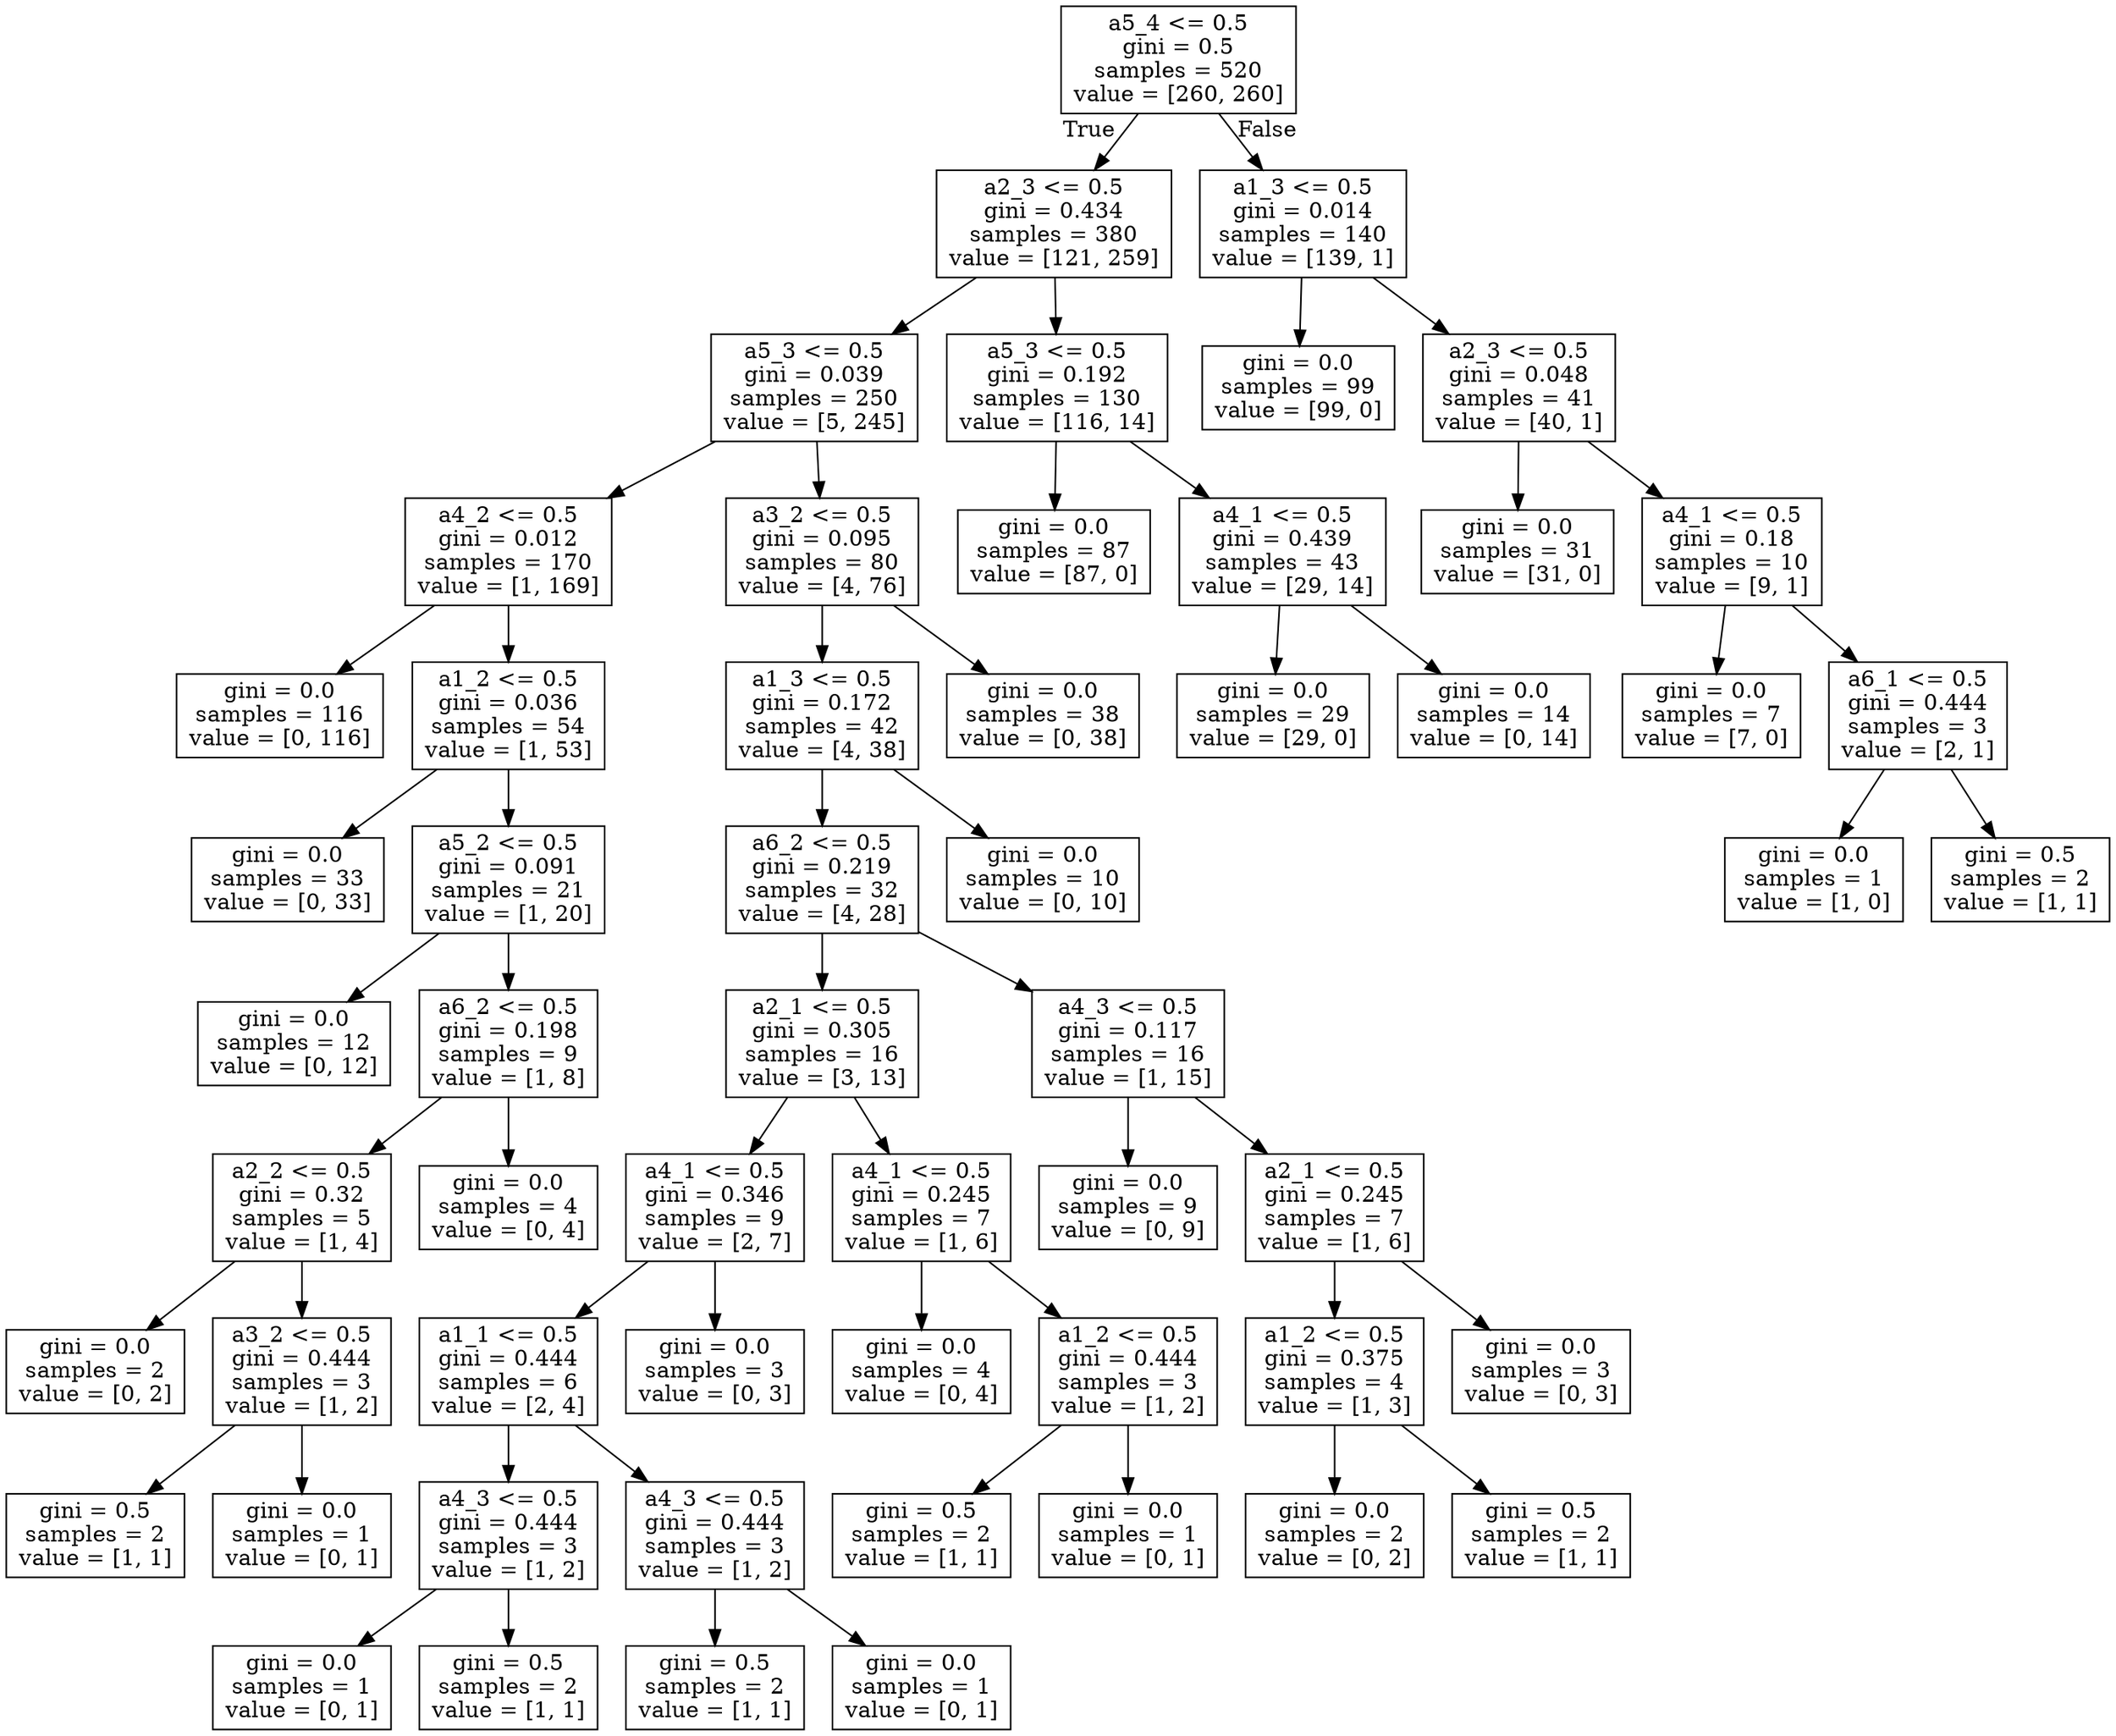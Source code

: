 digraph Tree {
node [shape=box] ;
0 [label="a5_4 <= 0.5\ngini = 0.5\nsamples = 520\nvalue = [260, 260]"] ;
1 [label="a2_3 <= 0.5\ngini = 0.434\nsamples = 380\nvalue = [121, 259]"] ;
0 -> 1 [labeldistance=2.5, labelangle=45, headlabel="True"] ;
2 [label="a5_3 <= 0.5\ngini = 0.039\nsamples = 250\nvalue = [5, 245]"] ;
1 -> 2 ;
3 [label="a4_2 <= 0.5\ngini = 0.012\nsamples = 170\nvalue = [1, 169]"] ;
2 -> 3 ;
4 [label="gini = 0.0\nsamples = 116\nvalue = [0, 116]"] ;
3 -> 4 ;
5 [label="a1_2 <= 0.5\ngini = 0.036\nsamples = 54\nvalue = [1, 53]"] ;
3 -> 5 ;
6 [label="gini = 0.0\nsamples = 33\nvalue = [0, 33]"] ;
5 -> 6 ;
7 [label="a5_2 <= 0.5\ngini = 0.091\nsamples = 21\nvalue = [1, 20]"] ;
5 -> 7 ;
8 [label="gini = 0.0\nsamples = 12\nvalue = [0, 12]"] ;
7 -> 8 ;
9 [label="a6_2 <= 0.5\ngini = 0.198\nsamples = 9\nvalue = [1, 8]"] ;
7 -> 9 ;
10 [label="a2_2 <= 0.5\ngini = 0.32\nsamples = 5\nvalue = [1, 4]"] ;
9 -> 10 ;
11 [label="gini = 0.0\nsamples = 2\nvalue = [0, 2]"] ;
10 -> 11 ;
12 [label="a3_2 <= 0.5\ngini = 0.444\nsamples = 3\nvalue = [1, 2]"] ;
10 -> 12 ;
13 [label="gini = 0.5\nsamples = 2\nvalue = [1, 1]"] ;
12 -> 13 ;
14 [label="gini = 0.0\nsamples = 1\nvalue = [0, 1]"] ;
12 -> 14 ;
15 [label="gini = 0.0\nsamples = 4\nvalue = [0, 4]"] ;
9 -> 15 ;
16 [label="a3_2 <= 0.5\ngini = 0.095\nsamples = 80\nvalue = [4, 76]"] ;
2 -> 16 ;
17 [label="a1_3 <= 0.5\ngini = 0.172\nsamples = 42\nvalue = [4, 38]"] ;
16 -> 17 ;
18 [label="a6_2 <= 0.5\ngini = 0.219\nsamples = 32\nvalue = [4, 28]"] ;
17 -> 18 ;
19 [label="a2_1 <= 0.5\ngini = 0.305\nsamples = 16\nvalue = [3, 13]"] ;
18 -> 19 ;
20 [label="a4_1 <= 0.5\ngini = 0.346\nsamples = 9\nvalue = [2, 7]"] ;
19 -> 20 ;
21 [label="a1_1 <= 0.5\ngini = 0.444\nsamples = 6\nvalue = [2, 4]"] ;
20 -> 21 ;
22 [label="a4_3 <= 0.5\ngini = 0.444\nsamples = 3\nvalue = [1, 2]"] ;
21 -> 22 ;
23 [label="gini = 0.0\nsamples = 1\nvalue = [0, 1]"] ;
22 -> 23 ;
24 [label="gini = 0.5\nsamples = 2\nvalue = [1, 1]"] ;
22 -> 24 ;
25 [label="a4_3 <= 0.5\ngini = 0.444\nsamples = 3\nvalue = [1, 2]"] ;
21 -> 25 ;
26 [label="gini = 0.5\nsamples = 2\nvalue = [1, 1]"] ;
25 -> 26 ;
27 [label="gini = 0.0\nsamples = 1\nvalue = [0, 1]"] ;
25 -> 27 ;
28 [label="gini = 0.0\nsamples = 3\nvalue = [0, 3]"] ;
20 -> 28 ;
29 [label="a4_1 <= 0.5\ngini = 0.245\nsamples = 7\nvalue = [1, 6]"] ;
19 -> 29 ;
30 [label="gini = 0.0\nsamples = 4\nvalue = [0, 4]"] ;
29 -> 30 ;
31 [label="a1_2 <= 0.5\ngini = 0.444\nsamples = 3\nvalue = [1, 2]"] ;
29 -> 31 ;
32 [label="gini = 0.5\nsamples = 2\nvalue = [1, 1]"] ;
31 -> 32 ;
33 [label="gini = 0.0\nsamples = 1\nvalue = [0, 1]"] ;
31 -> 33 ;
34 [label="a4_3 <= 0.5\ngini = 0.117\nsamples = 16\nvalue = [1, 15]"] ;
18 -> 34 ;
35 [label="gini = 0.0\nsamples = 9\nvalue = [0, 9]"] ;
34 -> 35 ;
36 [label="a2_1 <= 0.5\ngini = 0.245\nsamples = 7\nvalue = [1, 6]"] ;
34 -> 36 ;
37 [label="a1_2 <= 0.5\ngini = 0.375\nsamples = 4\nvalue = [1, 3]"] ;
36 -> 37 ;
38 [label="gini = 0.0\nsamples = 2\nvalue = [0, 2]"] ;
37 -> 38 ;
39 [label="gini = 0.5\nsamples = 2\nvalue = [1, 1]"] ;
37 -> 39 ;
40 [label="gini = 0.0\nsamples = 3\nvalue = [0, 3]"] ;
36 -> 40 ;
41 [label="gini = 0.0\nsamples = 10\nvalue = [0, 10]"] ;
17 -> 41 ;
42 [label="gini = 0.0\nsamples = 38\nvalue = [0, 38]"] ;
16 -> 42 ;
43 [label="a5_3 <= 0.5\ngini = 0.192\nsamples = 130\nvalue = [116, 14]"] ;
1 -> 43 ;
44 [label="gini = 0.0\nsamples = 87\nvalue = [87, 0]"] ;
43 -> 44 ;
45 [label="a4_1 <= 0.5\ngini = 0.439\nsamples = 43\nvalue = [29, 14]"] ;
43 -> 45 ;
46 [label="gini = 0.0\nsamples = 29\nvalue = [29, 0]"] ;
45 -> 46 ;
47 [label="gini = 0.0\nsamples = 14\nvalue = [0, 14]"] ;
45 -> 47 ;
48 [label="a1_3 <= 0.5\ngini = 0.014\nsamples = 140\nvalue = [139, 1]"] ;
0 -> 48 [labeldistance=2.5, labelangle=-45, headlabel="False"] ;
49 [label="gini = 0.0\nsamples = 99\nvalue = [99, 0]"] ;
48 -> 49 ;
50 [label="a2_3 <= 0.5\ngini = 0.048\nsamples = 41\nvalue = [40, 1]"] ;
48 -> 50 ;
51 [label="gini = 0.0\nsamples = 31\nvalue = [31, 0]"] ;
50 -> 51 ;
52 [label="a4_1 <= 0.5\ngini = 0.18\nsamples = 10\nvalue = [9, 1]"] ;
50 -> 52 ;
53 [label="gini = 0.0\nsamples = 7\nvalue = [7, 0]"] ;
52 -> 53 ;
54 [label="a6_1 <= 0.5\ngini = 0.444\nsamples = 3\nvalue = [2, 1]"] ;
52 -> 54 ;
55 [label="gini = 0.0\nsamples = 1\nvalue = [1, 0]"] ;
54 -> 55 ;
56 [label="gini = 0.5\nsamples = 2\nvalue = [1, 1]"] ;
54 -> 56 ;
}